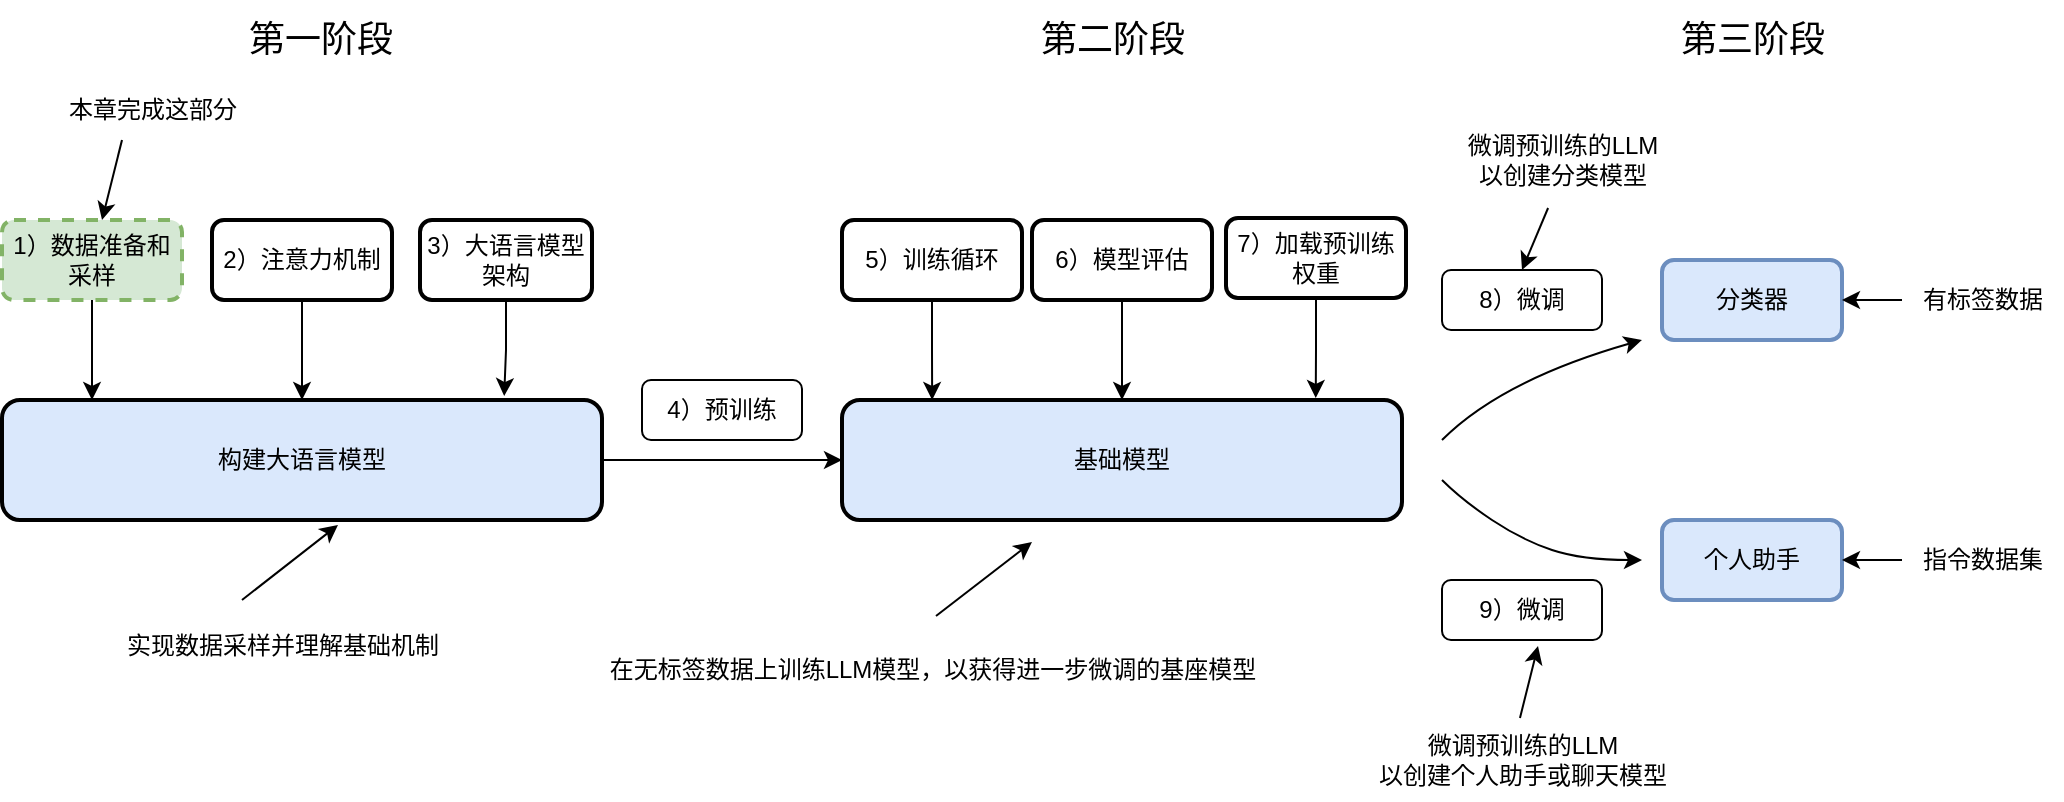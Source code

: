 <mxfile version="26.2.14">
  <diagram name="第 1 页" id="eZcRn0g7Xcktpc9WebgF">
    <mxGraphModel dx="1099" dy="693" grid="1" gridSize="10" guides="1" tooltips="1" connect="1" arrows="1" fold="1" page="1" pageScale="1" pageWidth="827" pageHeight="1169" math="0" shadow="0">
      <root>
        <mxCell id="0" />
        <mxCell id="1" parent="0" />
        <mxCell id="0Gi76oBY4igGx0z1u4LX-15" style="edgeStyle=orthogonalEdgeStyle;rounded=0;orthogonalLoop=1;jettySize=auto;html=1;" parent="1" source="0Gi76oBY4igGx0z1u4LX-2" edge="1">
          <mxGeometry relative="1" as="geometry">
            <mxPoint x="590" y="580" as="targetPoint" />
          </mxGeometry>
        </mxCell>
        <mxCell id="0Gi76oBY4igGx0z1u4LX-2" value="构建大语言模型" style="rounded=1;whiteSpace=wrap;html=1;fillColor=#dae8fc;strokeColor=#000000;strokeWidth=2;" parent="1" vertex="1">
          <mxGeometry x="170" y="550" width="300" height="60" as="geometry" />
        </mxCell>
        <mxCell id="0Gi76oBY4igGx0z1u4LX-5" style="edgeStyle=orthogonalEdgeStyle;rounded=0;orthogonalLoop=1;jettySize=auto;html=1;" parent="1" source="0Gi76oBY4igGx0z1u4LX-4" edge="1">
          <mxGeometry relative="1" as="geometry">
            <mxPoint x="215" y="550" as="targetPoint" />
          </mxGeometry>
        </mxCell>
        <mxCell id="0Gi76oBY4igGx0z1u4LX-4" value="1）数据准备和采样" style="rounded=1;whiteSpace=wrap;html=1;dashed=1;strokeWidth=2;fillColor=#d5e8d4;strokeColor=#82b366;" parent="1" vertex="1">
          <mxGeometry x="170" y="460" width="90" height="40" as="geometry" />
        </mxCell>
        <mxCell id="0Gi76oBY4igGx0z1u4LX-10" style="edgeStyle=orthogonalEdgeStyle;rounded=0;orthogonalLoop=1;jettySize=auto;html=1;entryX=0.5;entryY=0;entryDx=0;entryDy=0;" parent="1" source="0Gi76oBY4igGx0z1u4LX-6" target="0Gi76oBY4igGx0z1u4LX-2" edge="1">
          <mxGeometry relative="1" as="geometry" />
        </mxCell>
        <mxCell id="0Gi76oBY4igGx0z1u4LX-6" value="2）注意力机制" style="rounded=1;whiteSpace=wrap;html=1;strokeWidth=2;" parent="1" vertex="1">
          <mxGeometry x="275" y="460" width="90" height="40" as="geometry" />
        </mxCell>
        <mxCell id="0Gi76oBY4igGx0z1u4LX-7" value="3）大语言模型架构" style="rounded=1;whiteSpace=wrap;html=1;strokeWidth=2;" parent="1" vertex="1">
          <mxGeometry x="379" y="460" width="86" height="40" as="geometry" />
        </mxCell>
        <mxCell id="0Gi76oBY4igGx0z1u4LX-8" style="edgeStyle=orthogonalEdgeStyle;rounded=0;orthogonalLoop=1;jettySize=auto;html=1;entryX=0.837;entryY=-0.033;entryDx=0;entryDy=0;entryPerimeter=0;" parent="1" source="0Gi76oBY4igGx0z1u4LX-7" target="0Gi76oBY4igGx0z1u4LX-2" edge="1">
          <mxGeometry relative="1" as="geometry">
            <mxPoint x="424" y="540" as="targetPoint" />
          </mxGeometry>
        </mxCell>
        <mxCell id="0Gi76oBY4igGx0z1u4LX-11" value="本章完成这部分" style="text;html=1;align=center;verticalAlign=middle;resizable=0;points=[];autosize=1;strokeColor=none;fillColor=none;" parent="1" vertex="1">
          <mxGeometry x="190" y="390" width="110" height="30" as="geometry" />
        </mxCell>
        <mxCell id="0Gi76oBY4igGx0z1u4LX-12" value="" style="endArrow=classic;html=1;rounded=0;" parent="1" edge="1">
          <mxGeometry width="50" height="50" relative="1" as="geometry">
            <mxPoint x="230" y="420" as="sourcePoint" />
            <mxPoint x="220" y="460" as="targetPoint" />
          </mxGeometry>
        </mxCell>
        <mxCell id="0Gi76oBY4igGx0z1u4LX-13" value="&lt;font style=&quot;font-size: 18px;&quot;&gt;第一阶段&lt;/font&gt;" style="text;html=1;align=center;verticalAlign=middle;resizable=0;points=[];autosize=1;strokeColor=none;fillColor=none;" parent="1" vertex="1">
          <mxGeometry x="279" y="350" width="100" height="40" as="geometry" />
        </mxCell>
        <mxCell id="0Gi76oBY4igGx0z1u4LX-14" value="基础模型" style="rounded=1;whiteSpace=wrap;html=1;fillColor=#dae8fc;strokeColor=#000000;strokeWidth=2;" parent="1" vertex="1">
          <mxGeometry x="590" y="550" width="280" height="60" as="geometry" />
        </mxCell>
        <mxCell id="0Gi76oBY4igGx0z1u4LX-16" value="4）预训练" style="rounded=1;whiteSpace=wrap;html=1;" parent="1" vertex="1">
          <mxGeometry x="490" y="540" width="80" height="30" as="geometry" />
        </mxCell>
        <mxCell id="0Gi76oBY4igGx0z1u4LX-20" value="&lt;font style=&quot;font-size: 18px;&quot;&gt;第二阶段&lt;/font&gt;" style="text;html=1;align=center;verticalAlign=middle;resizable=0;points=[];autosize=1;strokeColor=none;fillColor=none;" parent="1" vertex="1">
          <mxGeometry x="675" y="350" width="100" height="40" as="geometry" />
        </mxCell>
        <mxCell id="0Gi76oBY4igGx0z1u4LX-22" value="5）训练循环" style="rounded=1;whiteSpace=wrap;html=1;strokeWidth=2;" parent="1" vertex="1">
          <mxGeometry x="590" y="460" width="90" height="40" as="geometry" />
        </mxCell>
        <mxCell id="0Gi76oBY4igGx0z1u4LX-28" style="edgeStyle=orthogonalEdgeStyle;rounded=0;orthogonalLoop=1;jettySize=auto;html=1;entryX=0.5;entryY=0;entryDx=0;entryDy=0;" parent="1" source="0Gi76oBY4igGx0z1u4LX-23" target="0Gi76oBY4igGx0z1u4LX-14" edge="1">
          <mxGeometry relative="1" as="geometry" />
        </mxCell>
        <mxCell id="0Gi76oBY4igGx0z1u4LX-23" value="6）模型评估" style="rounded=1;whiteSpace=wrap;html=1;strokeWidth=2;" parent="1" vertex="1">
          <mxGeometry x="685" y="460" width="90" height="40" as="geometry" />
        </mxCell>
        <mxCell id="0Gi76oBY4igGx0z1u4LX-24" value="7）加载预训练权重" style="rounded=1;whiteSpace=wrap;html=1;strokeWidth=2;" parent="1" vertex="1">
          <mxGeometry x="782" y="459" width="90" height="40" as="geometry" />
        </mxCell>
        <mxCell id="0Gi76oBY4igGx0z1u4LX-27" style="edgeStyle=orthogonalEdgeStyle;rounded=0;orthogonalLoop=1;jettySize=auto;html=1;entryX=0.161;entryY=0;entryDx=0;entryDy=0;entryPerimeter=0;" parent="1" source="0Gi76oBY4igGx0z1u4LX-22" target="0Gi76oBY4igGx0z1u4LX-14" edge="1">
          <mxGeometry relative="1" as="geometry" />
        </mxCell>
        <mxCell id="0Gi76oBY4igGx0z1u4LX-29" style="edgeStyle=orthogonalEdgeStyle;rounded=0;orthogonalLoop=1;jettySize=auto;html=1;entryX=0.846;entryY=-0.017;entryDx=0;entryDy=0;entryPerimeter=0;" parent="1" source="0Gi76oBY4igGx0z1u4LX-24" target="0Gi76oBY4igGx0z1u4LX-14" edge="1">
          <mxGeometry relative="1" as="geometry" />
        </mxCell>
        <mxCell id="0Gi76oBY4igGx0z1u4LX-30" value="实现数据采样并理解基础机制" style="text;html=1;align=center;verticalAlign=middle;resizable=0;points=[];autosize=1;strokeColor=none;fillColor=none;" parent="1" vertex="1">
          <mxGeometry x="220" y="658" width="180" height="30" as="geometry" />
        </mxCell>
        <mxCell id="0Gi76oBY4igGx0z1u4LX-31" value="在无标签数据上训练LLM模型，以获得进一步微调的基座模型" style="text;html=1;align=center;verticalAlign=middle;resizable=0;points=[];autosize=1;strokeColor=none;fillColor=none;" parent="1" vertex="1">
          <mxGeometry x="460" y="670" width="350" height="30" as="geometry" />
        </mxCell>
        <mxCell id="0Gi76oBY4igGx0z1u4LX-32" value="" style="endArrow=classic;html=1;rounded=0;entryX=0.56;entryY=1.042;entryDx=0;entryDy=0;entryPerimeter=0;" parent="1" target="0Gi76oBY4igGx0z1u4LX-2" edge="1">
          <mxGeometry width="50" height="50" relative="1" as="geometry">
            <mxPoint x="290" y="650" as="sourcePoint" />
            <mxPoint x="230" y="470" as="targetPoint" />
          </mxGeometry>
        </mxCell>
        <mxCell id="0Gi76oBY4igGx0z1u4LX-33" value="" style="endArrow=classic;html=1;rounded=0;entryX=0.56;entryY=1.042;entryDx=0;entryDy=0;entryPerimeter=0;" parent="1" edge="1">
          <mxGeometry width="50" height="50" relative="1" as="geometry">
            <mxPoint x="637" y="658" as="sourcePoint" />
            <mxPoint x="685" y="621" as="targetPoint" />
          </mxGeometry>
        </mxCell>
        <mxCell id="0Gi76oBY4igGx0z1u4LX-35" value="分类器" style="rounded=1;whiteSpace=wrap;html=1;strokeWidth=2;fillColor=#dae8fc;strokeColor=#6c8ebf;" parent="1" vertex="1">
          <mxGeometry x="1000" y="480" width="90" height="40" as="geometry" />
        </mxCell>
        <mxCell id="0Gi76oBY4igGx0z1u4LX-36" value="个人助手" style="rounded=1;whiteSpace=wrap;html=1;strokeWidth=2;fillColor=#dae8fc;strokeColor=#6c8ebf;" parent="1" vertex="1">
          <mxGeometry x="1000" y="610" width="90" height="40" as="geometry" />
        </mxCell>
        <mxCell id="0Gi76oBY4igGx0z1u4LX-49" style="edgeStyle=orthogonalEdgeStyle;rounded=0;orthogonalLoop=1;jettySize=auto;html=1;entryX=1;entryY=0.5;entryDx=0;entryDy=0;" parent="1" source="0Gi76oBY4igGx0z1u4LX-37" target="0Gi76oBY4igGx0z1u4LX-35" edge="1">
          <mxGeometry relative="1" as="geometry" />
        </mxCell>
        <mxCell id="0Gi76oBY4igGx0z1u4LX-37" value="有标签数据" style="text;html=1;align=center;verticalAlign=middle;resizable=0;points=[];autosize=1;strokeColor=none;fillColor=none;" parent="1" vertex="1">
          <mxGeometry x="1120" y="485" width="80" height="30" as="geometry" />
        </mxCell>
        <mxCell id="0Gi76oBY4igGx0z1u4LX-48" style="edgeStyle=orthogonalEdgeStyle;rounded=0;orthogonalLoop=1;jettySize=auto;html=1;entryX=1;entryY=0.5;entryDx=0;entryDy=0;" parent="1" source="0Gi76oBY4igGx0z1u4LX-38" target="0Gi76oBY4igGx0z1u4LX-36" edge="1">
          <mxGeometry relative="1" as="geometry" />
        </mxCell>
        <mxCell id="0Gi76oBY4igGx0z1u4LX-38" value="指令数据集" style="text;html=1;align=center;verticalAlign=middle;resizable=0;points=[];autosize=1;strokeColor=none;fillColor=none;" parent="1" vertex="1">
          <mxGeometry x="1120" y="615" width="80" height="30" as="geometry" />
        </mxCell>
        <mxCell id="0Gi76oBY4igGx0z1u4LX-40" value="8）微调" style="rounded=1;whiteSpace=wrap;html=1;strokeWidth=1;" parent="1" vertex="1">
          <mxGeometry x="890" y="485" width="80" height="30" as="geometry" />
        </mxCell>
        <mxCell id="0Gi76oBY4igGx0z1u4LX-41" value="9）微调" style="rounded=1;whiteSpace=wrap;html=1;strokeWidth=1;" parent="1" vertex="1">
          <mxGeometry x="890" y="640" width="80" height="30" as="geometry" />
        </mxCell>
        <mxCell id="0Gi76oBY4igGx0z1u4LX-43" value="" style="curved=1;endArrow=classic;html=1;rounded=0;" parent="1" edge="1">
          <mxGeometry width="50" height="50" relative="1" as="geometry">
            <mxPoint x="890" y="570" as="sourcePoint" />
            <mxPoint x="990" y="520" as="targetPoint" />
            <Array as="points">
              <mxPoint x="920" y="540" />
            </Array>
          </mxGeometry>
        </mxCell>
        <mxCell id="0Gi76oBY4igGx0z1u4LX-44" value="" style="curved=1;endArrow=classic;html=1;rounded=0;" parent="1" edge="1">
          <mxGeometry width="50" height="50" relative="1" as="geometry">
            <mxPoint x="890" y="590" as="sourcePoint" />
            <mxPoint x="990" y="630" as="targetPoint" />
            <Array as="points">
              <mxPoint x="900" y="600" />
              <mxPoint x="930" y="620" />
              <mxPoint x="960" y="630" />
            </Array>
          </mxGeometry>
        </mxCell>
        <mxCell id="0Gi76oBY4igGx0z1u4LX-47" value="微调预训练的LLM&lt;div&gt;以创建个人助手或聊天模型&lt;/div&gt;" style="text;html=1;align=center;verticalAlign=middle;resizable=0;points=[];autosize=1;strokeColor=none;fillColor=none;" parent="1" vertex="1">
          <mxGeometry x="845" y="710" width="170" height="40" as="geometry" />
        </mxCell>
        <mxCell id="0Gi76oBY4igGx0z1u4LX-50" value="微调预训练的LLM&lt;div&gt;以创建分类模型&lt;/div&gt;" style="text;html=1;align=center;verticalAlign=middle;resizable=0;points=[];autosize=1;strokeColor=none;fillColor=none;" parent="1" vertex="1">
          <mxGeometry x="890" y="410" width="120" height="40" as="geometry" />
        </mxCell>
        <mxCell id="V_bW6Wmm0mFPGjrU7Juc-1" value="&lt;font style=&quot;font-size: 18px;&quot;&gt;第三阶段&lt;/font&gt;" style="text;html=1;align=center;verticalAlign=middle;resizable=0;points=[];autosize=1;strokeColor=none;fillColor=none;" vertex="1" parent="1">
          <mxGeometry x="995" y="350" width="100" height="40" as="geometry" />
        </mxCell>
        <mxCell id="V_bW6Wmm0mFPGjrU7Juc-2" value="" style="endArrow=classic;html=1;rounded=0;entryX=0.56;entryY=1.042;entryDx=0;entryDy=0;entryPerimeter=0;exitX=0.494;exitY=-0.025;exitDx=0;exitDy=0;exitPerimeter=0;" edge="1" parent="1" source="0Gi76oBY4igGx0z1u4LX-47">
          <mxGeometry width="50" height="50" relative="1" as="geometry">
            <mxPoint x="890" y="710" as="sourcePoint" />
            <mxPoint x="938" y="673" as="targetPoint" />
          </mxGeometry>
        </mxCell>
        <mxCell id="V_bW6Wmm0mFPGjrU7Juc-3" value="" style="endArrow=classic;html=1;rounded=0;entryX=0.5;entryY=0;entryDx=0;entryDy=0;exitX=0.442;exitY=1.1;exitDx=0;exitDy=0;exitPerimeter=0;" edge="1" parent="1" source="0Gi76oBY4igGx0z1u4LX-50" target="0Gi76oBY4igGx0z1u4LX-40">
          <mxGeometry width="50" height="50" relative="1" as="geometry">
            <mxPoint x="922" y="460" as="sourcePoint" />
            <mxPoint x="970" y="423" as="targetPoint" />
          </mxGeometry>
        </mxCell>
      </root>
    </mxGraphModel>
  </diagram>
</mxfile>
